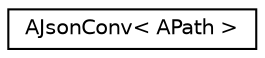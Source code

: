 digraph "Graphical Class Hierarchy"
{
 // LATEX_PDF_SIZE
  edge [fontname="Helvetica",fontsize="10",labelfontname="Helvetica",labelfontsize="10"];
  node [fontname="Helvetica",fontsize="10",shape=record];
  rankdir="LR";
  Node0 [label="AJsonConv\< APath \>",height=0.2,width=0.4,color="black", fillcolor="white", style="filled",URL="$structAJsonConv_3_01APath_01_4.html",tooltip=" "];
}
